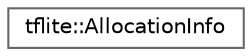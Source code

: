 digraph "Graphical Class Hierarchy"
{
 // LATEX_PDF_SIZE
  bgcolor="transparent";
  edge [fontname=Helvetica,fontsize=10,labelfontname=Helvetica,labelfontsize=10];
  node [fontname=Helvetica,fontsize=10,shape=box,height=0.2,width=0.4];
  rankdir="LR";
  Node0 [id="Node000000",label="tflite::AllocationInfo",height=0.2,width=0.4,color="grey40", fillcolor="white", style="filled",URL="$structtflite_1_1_allocation_info.html",tooltip=" "];
}
